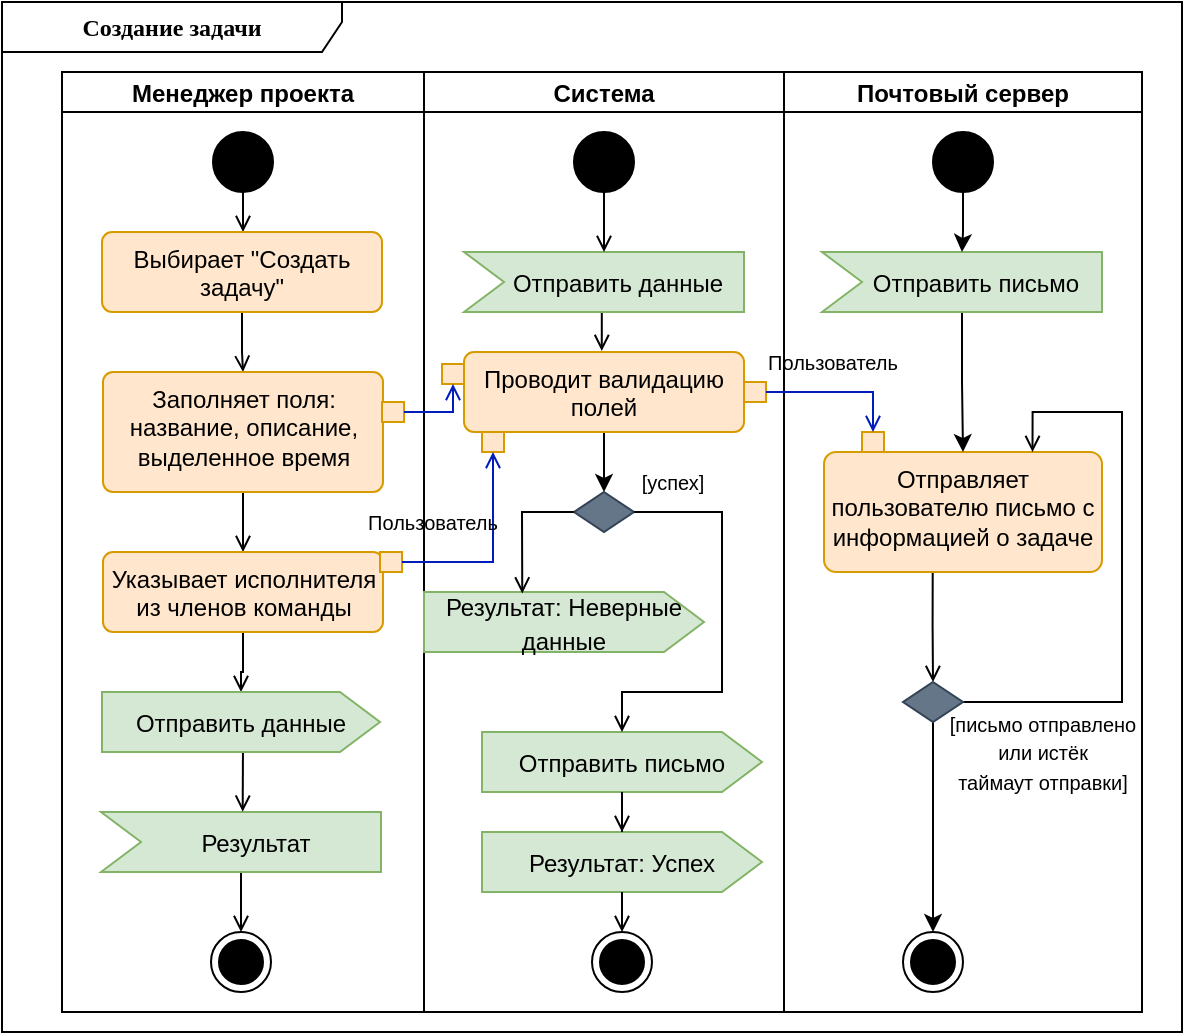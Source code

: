 <mxfile version="22.1.3" type="github">
  <diagram name="Страница — 1" id="4nss-KkPXFQWBisD1zAM">
    <mxGraphModel dx="955" dy="515" grid="1" gridSize="10" guides="1" tooltips="1" connect="1" arrows="1" fold="1" page="1" pageScale="1" pageWidth="827" pageHeight="1169" math="0" shadow="0">
      <root>
        <mxCell id="0" />
        <mxCell id="1" parent="0" />
        <mxCell id="ir2lZSe-M-KhIsvbzkP0-88" value="&lt;b&gt;Создание задачи&lt;/b&gt;" style="shape=umlFrame;whiteSpace=wrap;html=1;rounded=1;shadow=0;comic=0;labelBackgroundColor=none;strokeWidth=1;fontFamily=Verdana;fontSize=12;align=center;width=170;height=25;" parent="1" vertex="1">
          <mxGeometry x="90" y="75" width="590" height="515" as="geometry" />
        </mxCell>
        <mxCell id="ir2lZSe-M-KhIsvbzkP0-20" value="" style="shape=table;childLayout=tableLayout;startSize=0;fillColor=none;collapsible=0;recursiveResize=0;expand=0;" parent="1" vertex="1">
          <mxGeometry x="120" y="110" width="540" height="470" as="geometry" />
        </mxCell>
        <mxCell id="ir2lZSe-M-KhIsvbzkP0-21" value="" style="shape=tableRow;horizontal=0;swimlaneHead=0;swimlaneBody=0;top=0;left=0;strokeColor=inherit;bottom=0;right=0;dropTarget=0;fontStyle=0;fillColor=none;points=[[0,0.5],[1,0.5]];portConstraint=eastwest;startSize=0;collapsible=0;recursiveResize=0;expand=0;" parent="ir2lZSe-M-KhIsvbzkP0-20" vertex="1">
          <mxGeometry width="540" height="470" as="geometry" />
        </mxCell>
        <mxCell id="ir2lZSe-M-KhIsvbzkP0-22" value="Менеджер проекта" style="swimlane;swimlaneHead=0;swimlaneBody=0;fontStyle=1;strokeColor=inherit;connectable=0;fillColor=none;startSize=20;collapsible=0;recursiveResize=0;expand=0;" parent="ir2lZSe-M-KhIsvbzkP0-21" vertex="1">
          <mxGeometry width="181" height="470" as="geometry">
            <mxRectangle width="181" height="470" as="alternateBounds" />
          </mxGeometry>
        </mxCell>
        <mxCell id="ir2lZSe-M-KhIsvbzkP0-37" style="edgeStyle=orthogonalEdgeStyle;rounded=0;orthogonalLoop=1;jettySize=auto;html=1;endArrow=open;endFill=0;" parent="ir2lZSe-M-KhIsvbzkP0-22" source="ir2lZSe-M-KhIsvbzkP0-1" target="ir2lZSe-M-KhIsvbzkP0-26" edge="1">
          <mxGeometry relative="1" as="geometry" />
        </mxCell>
        <mxCell id="ir2lZSe-M-KhIsvbzkP0-1" value="" style="ellipse;fillColor=strokeColor;html=1;" parent="ir2lZSe-M-KhIsvbzkP0-22" vertex="1">
          <mxGeometry x="75.5" y="30" width="30" height="30" as="geometry" />
        </mxCell>
        <mxCell id="ir2lZSe-M-KhIsvbzkP0-38" style="edgeStyle=orthogonalEdgeStyle;rounded=0;orthogonalLoop=1;jettySize=auto;html=1;endArrow=open;endFill=0;" parent="ir2lZSe-M-KhIsvbzkP0-22" source="ir2lZSe-M-KhIsvbzkP0-26" target="ir2lZSe-M-KhIsvbzkP0-27" edge="1">
          <mxGeometry relative="1" as="geometry" />
        </mxCell>
        <mxCell id="ir2lZSe-M-KhIsvbzkP0-26" value="Выбирает &quot;Создать задачу&quot;" style="html=1;align=center;verticalAlign=top;rounded=1;absoluteArcSize=1;arcSize=10;dashed=0;whiteSpace=wrap;fillColor=#ffe6cc;strokeColor=#d79b00;" parent="ir2lZSe-M-KhIsvbzkP0-22" vertex="1">
          <mxGeometry x="20" y="80" width="140" height="40" as="geometry" />
        </mxCell>
        <mxCell id="ir2lZSe-M-KhIsvbzkP0-39" style="edgeStyle=orthogonalEdgeStyle;rounded=0;orthogonalLoop=1;jettySize=auto;html=1;endArrow=open;endFill=0;" parent="ir2lZSe-M-KhIsvbzkP0-22" source="ir2lZSe-M-KhIsvbzkP0-27" target="ir2lZSe-M-KhIsvbzkP0-28" edge="1">
          <mxGeometry relative="1" as="geometry" />
        </mxCell>
        <mxCell id="ir2lZSe-M-KhIsvbzkP0-27" value="Заполняет поля: название, описание, выделенное время" style="html=1;align=center;verticalAlign=top;rounded=1;absoluteArcSize=1;arcSize=10;dashed=0;whiteSpace=wrap;fillColor=#ffe6cc;strokeColor=#d79b00;" parent="ir2lZSe-M-KhIsvbzkP0-22" vertex="1">
          <mxGeometry x="20.5" y="150" width="140" height="60" as="geometry" />
        </mxCell>
        <mxCell id="djHgaaO19jBF4N8VO2es-6" style="edgeStyle=orthogonalEdgeStyle;rounded=0;orthogonalLoop=1;jettySize=auto;html=1;endArrow=open;endFill=0;" edge="1" parent="ir2lZSe-M-KhIsvbzkP0-22" source="ir2lZSe-M-KhIsvbzkP0-28" target="djHgaaO19jBF4N8VO2es-3">
          <mxGeometry relative="1" as="geometry" />
        </mxCell>
        <mxCell id="ir2lZSe-M-KhIsvbzkP0-28" value="Указывает исполнителя из членов команды" style="html=1;align=center;verticalAlign=top;rounded=1;absoluteArcSize=1;arcSize=10;dashed=0;whiteSpace=wrap;fillColor=#ffe6cc;strokeColor=#d79b00;" parent="ir2lZSe-M-KhIsvbzkP0-22" vertex="1">
          <mxGeometry x="20.5" y="240" width="140" height="40" as="geometry" />
        </mxCell>
        <mxCell id="ir2lZSe-M-KhIsvbzkP0-45" value="" style="rounded=0;whiteSpace=wrap;html=1;fillColor=#ffe6cc;strokeColor=#d79b00;" parent="ir2lZSe-M-KhIsvbzkP0-22" vertex="1">
          <mxGeometry x="160" y="165" width="11" height="10" as="geometry" />
        </mxCell>
        <mxCell id="ir2lZSe-M-KhIsvbzkP0-46" value="" style="rounded=0;whiteSpace=wrap;html=1;fillColor=#ffe6cc;strokeColor=#d79b00;" parent="ir2lZSe-M-KhIsvbzkP0-22" vertex="1">
          <mxGeometry x="159" y="240" width="11" height="10" as="geometry" />
        </mxCell>
        <mxCell id="ir2lZSe-M-KhIsvbzkP0-87" style="edgeStyle=orthogonalEdgeStyle;rounded=0;orthogonalLoop=1;jettySize=auto;html=1;endArrow=open;endFill=0;exitX=0;exitY=0;exitDx=70;exitDy=30;exitPerimeter=0;" parent="ir2lZSe-M-KhIsvbzkP0-22" source="ir2lZSe-M-KhIsvbzkP0-70" target="ir2lZSe-M-KhIsvbzkP0-86" edge="1">
          <mxGeometry relative="1" as="geometry">
            <Array as="points">
              <mxPoint x="90" y="452" />
              <mxPoint x="90" y="452" />
            </Array>
          </mxGeometry>
        </mxCell>
        <mxCell id="ir2lZSe-M-KhIsvbzkP0-70" value="&lt;font style=&quot;font-size: 12px;&quot;&gt;Результат&lt;/font&gt;" style="html=1;shape=mxgraph.infographic.ribbonSimple;notch1=20;notch2=0;align=center;verticalAlign=middle;fontSize=14;fontStyle=0;fillColor=#d5e8d4;flipH=0;spacingRight=0;spacingLeft=14;whiteSpace=wrap;strokeColor=#82b366;" parent="ir2lZSe-M-KhIsvbzkP0-22" vertex="1">
          <mxGeometry x="19.5" y="370" width="140" height="30" as="geometry" />
        </mxCell>
        <mxCell id="ir2lZSe-M-KhIsvbzkP0-86" value="" style="ellipse;html=1;shape=endState;fillColor=strokeColor;" parent="ir2lZSe-M-KhIsvbzkP0-22" vertex="1">
          <mxGeometry x="74.5" y="430" width="30" height="30" as="geometry" />
        </mxCell>
        <mxCell id="djHgaaO19jBF4N8VO2es-5" style="edgeStyle=orthogonalEdgeStyle;rounded=0;orthogonalLoop=1;jettySize=auto;html=1;exitX=0.507;exitY=0.996;exitDx=0;exitDy=0;exitPerimeter=0;entryX=0.506;entryY=-0.006;entryDx=0;entryDy=0;entryPerimeter=0;endArrow=open;endFill=0;" edge="1" parent="ir2lZSe-M-KhIsvbzkP0-22" source="djHgaaO19jBF4N8VO2es-3" target="ir2lZSe-M-KhIsvbzkP0-70">
          <mxGeometry relative="1" as="geometry">
            <mxPoint x="90" y="400" as="targetPoint" />
          </mxGeometry>
        </mxCell>
        <mxCell id="djHgaaO19jBF4N8VO2es-3" value="&lt;font style=&quot;font-size: 12px;&quot;&gt;Отправить данные&lt;/font&gt;" style="html=1;shape=mxgraph.infographic.ribbonSimple;notch1=0;notch2=20;align=center;verticalAlign=middle;fontSize=14;fontStyle=0;fillColor=#d5e8d4;whiteSpace=wrap;strokeColor=#82b366;" vertex="1" parent="ir2lZSe-M-KhIsvbzkP0-22">
          <mxGeometry x="20" y="310" width="139" height="30" as="geometry" />
        </mxCell>
        <mxCell id="ir2lZSe-M-KhIsvbzkP0-23" value="Система" style="swimlane;swimlaneHead=0;swimlaneBody=0;fontStyle=1;strokeColor=inherit;connectable=0;fillColor=none;startSize=20;collapsible=0;recursiveResize=0;expand=0;" parent="ir2lZSe-M-KhIsvbzkP0-21" vertex="1">
          <mxGeometry x="181" width="180" height="470" as="geometry">
            <mxRectangle width="180" height="470" as="alternateBounds" />
          </mxGeometry>
        </mxCell>
        <mxCell id="djHgaaO19jBF4N8VO2es-16" style="edgeStyle=orthogonalEdgeStyle;rounded=0;orthogonalLoop=1;jettySize=auto;html=1;" edge="1" parent="ir2lZSe-M-KhIsvbzkP0-23" source="ir2lZSe-M-KhIsvbzkP0-47" target="ir2lZSe-M-KhIsvbzkP0-51">
          <mxGeometry relative="1" as="geometry" />
        </mxCell>
        <mxCell id="ir2lZSe-M-KhIsvbzkP0-47" value="Проводит валидацию полей" style="html=1;align=center;verticalAlign=top;rounded=1;absoluteArcSize=1;arcSize=10;dashed=0;whiteSpace=wrap;fillColor=#ffe6cc;strokeColor=#d79b00;" parent="ir2lZSe-M-KhIsvbzkP0-23" vertex="1">
          <mxGeometry x="20" y="140" width="140" height="40" as="geometry" />
        </mxCell>
        <mxCell id="ir2lZSe-M-KhIsvbzkP0-49" value="" style="rounded=0;whiteSpace=wrap;html=1;fillColor=#ffe6cc;strokeColor=#d79b00;" parent="ir2lZSe-M-KhIsvbzkP0-23" vertex="1">
          <mxGeometry x="9" y="146" width="11" height="10" as="geometry" />
        </mxCell>
        <mxCell id="ir2lZSe-M-KhIsvbzkP0-51" value="" style="rhombus;whiteSpace=wrap;html=1;verticalAlign=top;rounded=0;arcSize=10;dashed=0;fillColor=#647687;fontColor=#ffffff;strokeColor=#314354;" parent="ir2lZSe-M-KhIsvbzkP0-23" vertex="1">
          <mxGeometry x="75" y="210" width="30" height="20" as="geometry" />
        </mxCell>
        <mxCell id="ir2lZSe-M-KhIsvbzkP0-61" value="" style="rounded=0;whiteSpace=wrap;html=1;fillColor=#ffe6cc;strokeColor=#d79b00;" parent="ir2lZSe-M-KhIsvbzkP0-23" vertex="1">
          <mxGeometry x="160" y="155" width="11" height="10" as="geometry" />
        </mxCell>
        <mxCell id="ir2lZSe-M-KhIsvbzkP0-64" value="&lt;font style=&quot;font-size: 10px;&quot;&gt;[успех]&lt;/font&gt;" style="text;html=1;align=center;verticalAlign=middle;resizable=0;points=[];autosize=1;strokeColor=none;fillColor=none;" parent="ir2lZSe-M-KhIsvbzkP0-23" vertex="1">
          <mxGeometry x="99" y="190" width="50" height="30" as="geometry" />
        </mxCell>
        <mxCell id="ir2lZSe-M-KhIsvbzkP0-72" value="&lt;font style=&quot;font-size: 12px;&quot;&gt;Результат: Неверные данные&lt;/font&gt;" style="html=1;shape=mxgraph.infographic.ribbonSimple;notch1=0;notch2=20;align=center;verticalAlign=middle;fontSize=14;fontStyle=0;fillColor=#d5e8d4;whiteSpace=wrap;strokeColor=#82b366;" parent="ir2lZSe-M-KhIsvbzkP0-23" vertex="1">
          <mxGeometry y="260" width="140" height="30" as="geometry" />
        </mxCell>
        <mxCell id="ir2lZSe-M-KhIsvbzkP0-77" value="&lt;font style=&quot;font-size: 12px;&quot;&gt;Отправить письмо&lt;/font&gt;" style="html=1;shape=mxgraph.infographic.ribbonSimple;notch1=0;notch2=20;align=center;verticalAlign=middle;fontSize=14;fontStyle=0;fillColor=#d5e8d4;whiteSpace=wrap;strokeColor=#82b366;" parent="ir2lZSe-M-KhIsvbzkP0-23" vertex="1">
          <mxGeometry x="29" y="330" width="140" height="30" as="geometry" />
        </mxCell>
        <mxCell id="ir2lZSe-M-KhIsvbzkP0-83" value="" style="endArrow=open;html=1;rounded=0;entryX=0.351;entryY=0.024;entryDx=0;entryDy=0;entryPerimeter=0;endFill=0;exitX=0;exitY=0.5;exitDx=0;exitDy=0;" parent="ir2lZSe-M-KhIsvbzkP0-23" source="ir2lZSe-M-KhIsvbzkP0-51" target="ir2lZSe-M-KhIsvbzkP0-72" edge="1">
          <mxGeometry width="50" height="50" relative="1" as="geometry">
            <mxPoint x="79" y="240" as="sourcePoint" />
            <mxPoint x="129" y="190" as="targetPoint" />
            <Array as="points">
              <mxPoint x="49" y="220" />
            </Array>
          </mxGeometry>
        </mxCell>
        <mxCell id="djHgaaO19jBF4N8VO2es-1" value="" style="ellipse;fillColor=strokeColor;html=1;" vertex="1" parent="ir2lZSe-M-KhIsvbzkP0-23">
          <mxGeometry x="75" y="30" width="30" height="30" as="geometry" />
        </mxCell>
        <mxCell id="ir2lZSe-M-KhIsvbzkP0-56" value="" style="rounded=0;whiteSpace=wrap;html=1;fillColor=#ffe6cc;strokeColor=#d79b00;" parent="ir2lZSe-M-KhIsvbzkP0-23" vertex="1">
          <mxGeometry x="29" y="180" width="11" height="10" as="geometry" />
        </mxCell>
        <mxCell id="ir2lZSe-M-KhIsvbzkP0-54" value="" style="edgeStyle=orthogonalEdgeStyle;rounded=0;orthogonalLoop=1;jettySize=auto;html=1;endArrow=open;endFill=0;exitX=1;exitY=0.5;exitDx=0;exitDy=0;" parent="ir2lZSe-M-KhIsvbzkP0-23" source="ir2lZSe-M-KhIsvbzkP0-51" edge="1">
          <mxGeometry relative="1" as="geometry">
            <mxPoint x="99" y="330" as="targetPoint" />
            <Array as="points">
              <mxPoint x="149" y="220" />
              <mxPoint x="149" y="310" />
              <mxPoint x="99" y="310" />
              <mxPoint x="99" y="330" />
            </Array>
          </mxGeometry>
        </mxCell>
        <mxCell id="djHgaaO19jBF4N8VO2es-19" value="" style="ellipse;html=1;shape=endState;fillColor=strokeColor;" vertex="1" parent="ir2lZSe-M-KhIsvbzkP0-23">
          <mxGeometry x="84" y="430" width="30" height="30" as="geometry" />
        </mxCell>
        <mxCell id="ir2lZSe-M-KhIsvbzkP0-25" value="Почтовый сервер" style="swimlane;swimlaneHead=0;swimlaneBody=0;fontStyle=1;strokeColor=inherit;connectable=0;fillColor=none;startSize=20;collapsible=0;recursiveResize=0;expand=0;" parent="ir2lZSe-M-KhIsvbzkP0-21" vertex="1">
          <mxGeometry x="361" width="179" height="470" as="geometry">
            <mxRectangle width="179" height="470" as="alternateBounds" />
          </mxGeometry>
        </mxCell>
        <mxCell id="ir2lZSe-M-KhIsvbzkP0-69" value="" style="edgeStyle=orthogonalEdgeStyle;rounded=0;orthogonalLoop=1;jettySize=auto;html=1;endArrow=open;endFill=0;exitX=0.391;exitY=1.006;exitDx=0;exitDy=0;exitPerimeter=0;" parent="ir2lZSe-M-KhIsvbzkP0-25" source="ir2lZSe-M-KhIsvbzkP0-53" target="ir2lZSe-M-KhIsvbzkP0-68" edge="1">
          <mxGeometry relative="1" as="geometry" />
        </mxCell>
        <mxCell id="ir2lZSe-M-KhIsvbzkP0-53" value="Отправляет пользователю письмо с информацией о задаче" style="whiteSpace=wrap;html=1;verticalAlign=top;rounded=1;arcSize=10;dashed=0;fillColor=#ffe6cc;strokeColor=#d79b00;" parent="ir2lZSe-M-KhIsvbzkP0-25" vertex="1">
          <mxGeometry x="20" y="190" width="139" height="60" as="geometry" />
        </mxCell>
        <mxCell id="ir2lZSe-M-KhIsvbzkP0-62" value="" style="rounded=0;whiteSpace=wrap;html=1;fillColor=#ffe6cc;strokeColor=#d79b00;" parent="ir2lZSe-M-KhIsvbzkP0-25" vertex="1">
          <mxGeometry x="39" y="180" width="11" height="10" as="geometry" />
        </mxCell>
        <mxCell id="ir2lZSe-M-KhIsvbzkP0-66" value="&lt;font style=&quot;font-size: 10px;&quot;&gt;Пользователь&lt;/font&gt;" style="text;html=1;align=center;verticalAlign=middle;resizable=0;points=[];autosize=1;strokeColor=none;fillColor=none;" parent="ir2lZSe-M-KhIsvbzkP0-25" vertex="1">
          <mxGeometry x="-21" y="130" width="90" height="30" as="geometry" />
        </mxCell>
        <mxCell id="djHgaaO19jBF4N8VO2es-25" style="edgeStyle=orthogonalEdgeStyle;rounded=0;orthogonalLoop=1;jettySize=auto;html=1;" edge="1" parent="ir2lZSe-M-KhIsvbzkP0-25" source="ir2lZSe-M-KhIsvbzkP0-68" target="djHgaaO19jBF4N8VO2es-24">
          <mxGeometry relative="1" as="geometry" />
        </mxCell>
        <mxCell id="djHgaaO19jBF4N8VO2es-26" style="edgeStyle=orthogonalEdgeStyle;rounded=0;orthogonalLoop=1;jettySize=auto;html=1;entryX=0.75;entryY=0;entryDx=0;entryDy=0;endArrow=open;endFill=0;" edge="1" parent="ir2lZSe-M-KhIsvbzkP0-25" source="ir2lZSe-M-KhIsvbzkP0-68" target="ir2lZSe-M-KhIsvbzkP0-53">
          <mxGeometry relative="1" as="geometry">
            <Array as="points">
              <mxPoint x="169" y="315" />
              <mxPoint x="169" y="170" />
              <mxPoint x="124" y="170" />
            </Array>
          </mxGeometry>
        </mxCell>
        <mxCell id="ir2lZSe-M-KhIsvbzkP0-68" value="" style="rhombus;whiteSpace=wrap;html=1;verticalAlign=top;rounded=0;arcSize=10;dashed=0;fillColor=#647687;fontColor=#ffffff;strokeColor=#314354;" parent="ir2lZSe-M-KhIsvbzkP0-25" vertex="1">
          <mxGeometry x="59.5" y="305" width="30" height="20" as="geometry" />
        </mxCell>
        <mxCell id="ir2lZSe-M-KhIsvbzkP0-85" value="&lt;span style=&quot;font-size: 10px;&quot;&gt;[письмо отправлено &lt;br&gt;или истёк &lt;br&gt;таймаут отправки]&lt;/span&gt;" style="text;html=1;align=center;verticalAlign=middle;resizable=0;points=[];autosize=1;strokeColor=none;fillColor=none;" parent="ir2lZSe-M-KhIsvbzkP0-25" vertex="1">
          <mxGeometry x="69" y="310" width="120" height="60" as="geometry" />
        </mxCell>
        <mxCell id="djHgaaO19jBF4N8VO2es-27" style="edgeStyle=orthogonalEdgeStyle;rounded=0;orthogonalLoop=1;jettySize=auto;html=1;" edge="1" parent="ir2lZSe-M-KhIsvbzkP0-25" source="djHgaaO19jBF4N8VO2es-21" target="ir2lZSe-M-KhIsvbzkP0-53">
          <mxGeometry relative="1" as="geometry" />
        </mxCell>
        <mxCell id="djHgaaO19jBF4N8VO2es-21" value="&lt;font style=&quot;font-size: 12px;&quot;&gt;Отправить письмо&lt;/font&gt;" style="html=1;shape=mxgraph.infographic.ribbonSimple;notch1=20;notch2=0;align=center;verticalAlign=middle;fontSize=14;fontStyle=0;fillColor=#d5e8d4;flipH=0;spacingRight=0;spacingLeft=14;whiteSpace=wrap;strokeColor=#82b366;" vertex="1" parent="ir2lZSe-M-KhIsvbzkP0-25">
          <mxGeometry x="19" y="90" width="140" height="30" as="geometry" />
        </mxCell>
        <mxCell id="djHgaaO19jBF4N8VO2es-24" value="" style="ellipse;html=1;shape=endState;fillColor=strokeColor;" vertex="1" parent="ir2lZSe-M-KhIsvbzkP0-25">
          <mxGeometry x="59.5" y="430" width="30" height="30" as="geometry" />
        </mxCell>
        <mxCell id="djHgaaO19jBF4N8VO2es-2" value="" style="ellipse;fillColor=strokeColor;html=1;" vertex="1" parent="ir2lZSe-M-KhIsvbzkP0-25">
          <mxGeometry x="74.5" y="30" width="30" height="30" as="geometry" />
        </mxCell>
        <mxCell id="djHgaaO19jBF4N8VO2es-22" style="edgeStyle=orthogonalEdgeStyle;rounded=0;orthogonalLoop=1;jettySize=auto;html=1;" edge="1" parent="ir2lZSe-M-KhIsvbzkP0-25" source="djHgaaO19jBF4N8VO2es-2" target="djHgaaO19jBF4N8VO2es-21">
          <mxGeometry relative="1" as="geometry" />
        </mxCell>
        <mxCell id="ir2lZSe-M-KhIsvbzkP0-50" style="edgeStyle=orthogonalEdgeStyle;rounded=0;orthogonalLoop=1;jettySize=auto;html=1;exitX=1;exitY=0.5;exitDx=0;exitDy=0;entryX=0.5;entryY=1;entryDx=0;entryDy=0;fillColor=#0050ef;strokeColor=#001DBC;endArrow=open;endFill=0;" parent="ir2lZSe-M-KhIsvbzkP0-21" source="ir2lZSe-M-KhIsvbzkP0-45" target="ir2lZSe-M-KhIsvbzkP0-49" edge="1">
          <mxGeometry relative="1" as="geometry" />
        </mxCell>
        <mxCell id="ir2lZSe-M-KhIsvbzkP0-63" style="edgeStyle=orthogonalEdgeStyle;rounded=0;orthogonalLoop=1;jettySize=auto;html=1;exitX=1;exitY=0.5;exitDx=0;exitDy=0;entryX=0.5;entryY=0;entryDx=0;entryDy=0;fillColor=#0050ef;strokeColor=#001DBC;endArrow=open;endFill=0;" parent="ir2lZSe-M-KhIsvbzkP0-21" source="ir2lZSe-M-KhIsvbzkP0-61" target="ir2lZSe-M-KhIsvbzkP0-62" edge="1">
          <mxGeometry relative="1" as="geometry" />
        </mxCell>
        <mxCell id="ir2lZSe-M-KhIsvbzkP0-57" style="edgeStyle=orthogonalEdgeStyle;rounded=0;orthogonalLoop=1;jettySize=auto;html=1;entryX=0.5;entryY=1;entryDx=0;entryDy=0;fillColor=#0050ef;strokeColor=#001DBC;endArrow=open;endFill=0;exitX=1;exitY=0.5;exitDx=0;exitDy=0;" parent="ir2lZSe-M-KhIsvbzkP0-21" source="ir2lZSe-M-KhIsvbzkP0-46" target="ir2lZSe-M-KhIsvbzkP0-56" edge="1">
          <mxGeometry relative="1" as="geometry">
            <mxPoint x="150" y="305" as="sourcePoint" />
          </mxGeometry>
        </mxCell>
        <mxCell id="ir2lZSe-M-KhIsvbzkP0-65" value="&lt;font style=&quot;font-size: 10px;&quot;&gt;Пользователь&lt;/font&gt;" style="text;html=1;align=center;verticalAlign=middle;resizable=0;points=[];autosize=1;strokeColor=none;fillColor=none;" parent="1" vertex="1">
          <mxGeometry x="260" y="320" width="90" height="30" as="geometry" />
        </mxCell>
        <mxCell id="djHgaaO19jBF4N8VO2es-10" style="edgeStyle=orthogonalEdgeStyle;rounded=0;orthogonalLoop=1;jettySize=auto;html=1;entryX=0.492;entryY=-0.013;entryDx=0;entryDy=0;entryPerimeter=0;endArrow=open;endFill=0;" edge="1" parent="1" source="djHgaaO19jBF4N8VO2es-9" target="ir2lZSe-M-KhIsvbzkP0-47">
          <mxGeometry relative="1" as="geometry">
            <Array as="points">
              <mxPoint x="390" y="240" />
            </Array>
          </mxGeometry>
        </mxCell>
        <mxCell id="djHgaaO19jBF4N8VO2es-9" value="&lt;font style=&quot;font-size: 12px;&quot;&gt;Отправить данные&lt;/font&gt;" style="html=1;shape=mxgraph.infographic.ribbonSimple;notch1=20;notch2=0;align=center;verticalAlign=middle;fontSize=14;fontStyle=0;fillColor=#d5e8d4;flipH=0;spacingRight=0;spacingLeft=14;whiteSpace=wrap;strokeColor=#82b366;" vertex="1" parent="1">
          <mxGeometry x="321" y="200" width="140" height="30" as="geometry" />
        </mxCell>
        <mxCell id="djHgaaO19jBF4N8VO2es-13" style="edgeStyle=orthogonalEdgeStyle;rounded=0;orthogonalLoop=1;jettySize=auto;html=1;entryX=0;entryY=0;entryDx=70;entryDy=0;entryPerimeter=0;endArrow=open;endFill=0;" edge="1" parent="1" source="djHgaaO19jBF4N8VO2es-1" target="djHgaaO19jBF4N8VO2es-9">
          <mxGeometry relative="1" as="geometry" />
        </mxCell>
        <mxCell id="djHgaaO19jBF4N8VO2es-17" value="&lt;font style=&quot;font-size: 12px;&quot;&gt;Результат: Успех&lt;/font&gt;" style="html=1;shape=mxgraph.infographic.ribbonSimple;notch1=0;notch2=20;align=center;verticalAlign=middle;fontSize=14;fontStyle=0;fillColor=#d5e8d4;whiteSpace=wrap;strokeColor=#82b366;" vertex="1" parent="1">
          <mxGeometry x="330" y="490" width="140" height="30" as="geometry" />
        </mxCell>
        <mxCell id="djHgaaO19jBF4N8VO2es-18" style="edgeStyle=orthogonalEdgeStyle;rounded=0;orthogonalLoop=1;jettySize=auto;html=1;endArrow=open;endFill=0;" edge="1" parent="1" source="ir2lZSe-M-KhIsvbzkP0-77" target="djHgaaO19jBF4N8VO2es-17">
          <mxGeometry relative="1" as="geometry" />
        </mxCell>
        <mxCell id="djHgaaO19jBF4N8VO2es-20" value="" style="endArrow=open;html=1;rounded=0;endFill=0;" edge="1" parent="1" source="djHgaaO19jBF4N8VO2es-17" target="djHgaaO19jBF4N8VO2es-19">
          <mxGeometry width="50" height="50" relative="1" as="geometry">
            <mxPoint x="310" y="600" as="sourcePoint" />
            <mxPoint x="360" y="550" as="targetPoint" />
          </mxGeometry>
        </mxCell>
      </root>
    </mxGraphModel>
  </diagram>
</mxfile>
